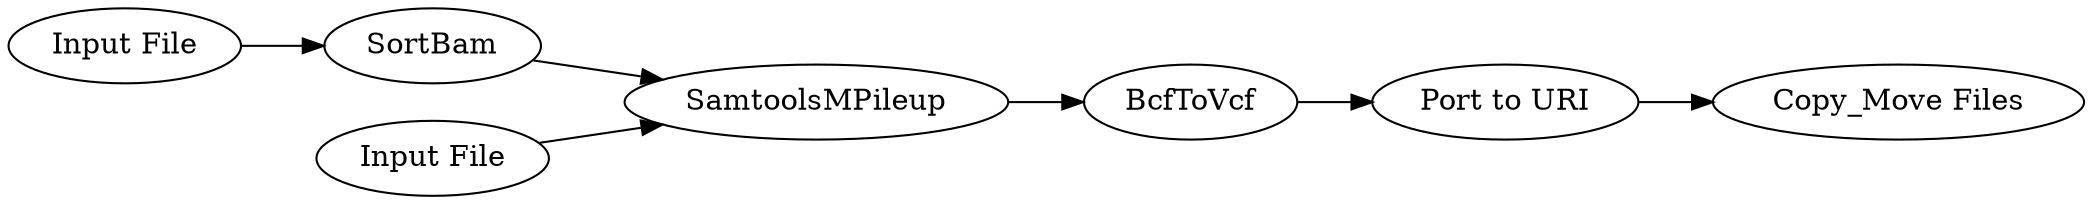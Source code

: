 digraph {
	119 [label=SamtoolsMPileup]
	120 [label=BcfToVcf]
	122 [label=SortBam]
	458 [label="Input File"]
	459 [label="Input File"]
	463 [label="Copy_Move Files"]
	464 [label="Port to URI"]
	119 -> 120
	120 -> 464
	122 -> 119
	458 -> 122
	459 -> 119
	464 -> 463
	rankdir=LR
}
